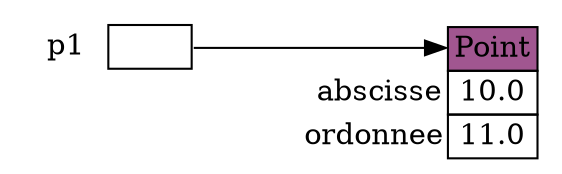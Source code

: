 
digraph {

	rankdir = LR;
	node[shape = none];
	edge[tailclip = false];

	/* Pointeur p1 */
	p1 [label=<<TABLE BORDER="0" CELLBORDER="0" CELLSPACING="0">
		<TR><TD WIDTH="40">p1</TD><TD BORDER="1" WIDTH="40" PORT="0"> </TD></TR>
	</TABLE>>]

	/* Objet 19336051 */
	19336051 [label=<<TABLE BORDER="0" CELLBORDER="0" CELLSPACING="0">
		<TR><TD> </TD><TD BORDER="1" WIDTH="40" BGCOLOR="#A15690" PORT="0">Point</TD></TR>
		/* Attribut abscisse */
		<TR><TD ALIGN="RIGHT" WIDTH="40">abscisse</TD><TD BORDER="1" WIDTH="40">10.0</TD></TR>
		/* Attribut ordonnee */
		<TR><TD ALIGN="RIGHT" WIDTH="40">ordonnee</TD><TD BORDER="1" WIDTH="40">11.0</TD></TR>
	</TABLE>>]

	p1:0 -> 19336051:0:w

	{ rank = same ;p1 }

}

